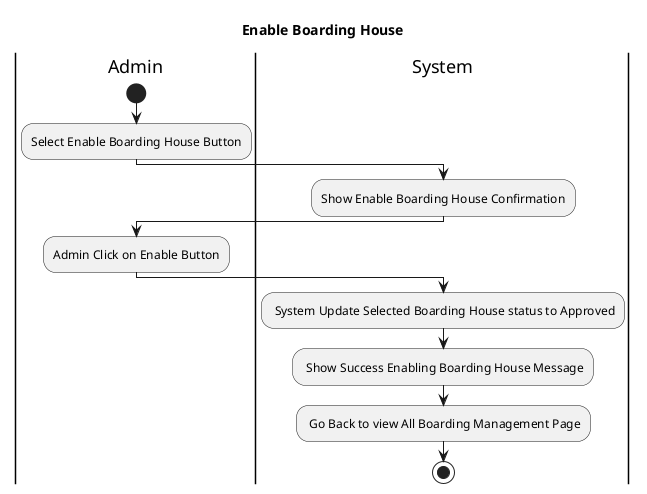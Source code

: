@startuml
title Enable Boarding House
|Admin|
start 
    :Select Enable Boarding House Button;
|System|
    :Show Enable Boarding House Confirmation;
|Admin|
    :Admin Click on Enable Button;
    |System|
    : System Update Selected Boarding House status to Approved;
    : Show Success Enabling Boarding House Message;
    : Go Back to view All Boarding Management Page;  

stop
@enduml